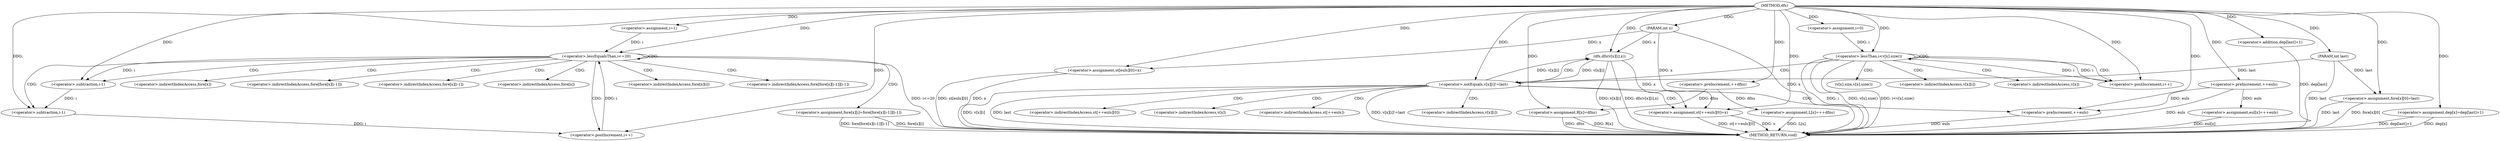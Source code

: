 digraph "dfs" {  
"1000101" [label = "(METHOD,dfs)" ]
"1000211" [label = "(METHOD_RETURN,void)" ]
"1000102" [label = "(PARAM,int x)" ]
"1000103" [label = "(PARAM,int last)" ]
"1000206" [label = "(<operator>.assignment,R[x]=dfns)" ]
"1000106" [label = "(<operator>.assignment,eul[x]=++euls)" ]
"1000127" [label = "(<operator>.assignment,dep[x]=dep[last]+1)" ]
"1000136" [label = "(<operator>.assignment,fore[x][0]=last)" ]
"1000145" [label = "(<operator>.assignment,i=1)" ]
"1000148" [label = "(<operator>.lessEqualsThan,i<=20)" ]
"1000151" [label = "(<operator>.postIncrement,i++)" ]
"1000153" [label = "(<operator>.assignment,fore[x][i]=fore[fore[x][i-1]][i-1])" ]
"1000174" [label = "(<operator>.assignment,i=0)" ]
"1000177" [label = "(<operator>.lessThan,i<v[x].size())" ]
"1000180" [label = "(<operator>.postIncrement,i++)" ]
"1000113" [label = "(<operator>.assignment,st[euls][0]=x)" ]
"1000120" [label = "(<operator>.assignment,L[x]=++dfns)" ]
"1000183" [label = "(<operator>.notEquals,v[x][i]!=last)" ]
"1000110" [label = "(<operator>.preIncrement,++euls)" ]
"1000131" [label = "(<operator>.addition,dep[last]+1)" ]
"1000191" [label = "(dfs,dfs(v[x][i],x))" ]
"1000198" [label = "(<operator>.assignment,st[++euls][0]=x)" ]
"1000124" [label = "(<operator>.preIncrement,++dfns)" ]
"1000169" [label = "(<operator>.subtraction,i-1)" ]
"1000166" [label = "(<operator>.subtraction,i-1)" ]
"1000202" [label = "(<operator>.preIncrement,++euls)" ]
"1000154" [label = "(<operator>.indirectIndexAccess,fore[x][i])" ]
"1000159" [label = "(<operator>.indirectIndexAccess,fore[fore[x][i-1]][i-1])" ]
"1000179" [label = "(v[x].size,v[x].size())" ]
"1000155" [label = "(<operator>.indirectIndexAccess,fore[x])" ]
"1000160" [label = "(<operator>.indirectIndexAccess,fore[fore[x][i-1]])" ]
"1000184" [label = "(<operator>.indirectIndexAccess,v[x][i])" ]
"1000162" [label = "(<operator>.indirectIndexAccess,fore[x][i-1])" ]
"1000185" [label = "(<operator>.indirectIndexAccess,v[x])" ]
"1000192" [label = "(<operator>.indirectIndexAccess,v[x][i])" ]
"1000199" [label = "(<operator>.indirectIndexAccess,st[++euls][0])" ]
"1000163" [label = "(<operator>.indirectIndexAccess,fore[x])" ]
"1000193" [label = "(<operator>.indirectIndexAccess,v[x])" ]
"1000200" [label = "(<operator>.indirectIndexAccess,st[++euls])" ]
  "1000102" -> "1000211"  [ label = "DDG: x"] 
  "1000103" -> "1000211"  [ label = "DDG: last"] 
  "1000106" -> "1000211"  [ label = "DDG: eul[x]"] 
  "1000110" -> "1000211"  [ label = "DDG: euls"] 
  "1000113" -> "1000211"  [ label = "DDG: st[euls][0]"] 
  "1000113" -> "1000211"  [ label = "DDG: x"] 
  "1000120" -> "1000211"  [ label = "DDG: L[x]"] 
  "1000127" -> "1000211"  [ label = "DDG: dep[x]"] 
  "1000131" -> "1000211"  [ label = "DDG: dep[last]"] 
  "1000127" -> "1000211"  [ label = "DDG: dep[last]+1"] 
  "1000136" -> "1000211"  [ label = "DDG: fore[x][0]"] 
  "1000136" -> "1000211"  [ label = "DDG: last"] 
  "1000148" -> "1000211"  [ label = "DDG: i<=20"] 
  "1000177" -> "1000211"  [ label = "DDG: i"] 
  "1000177" -> "1000211"  [ label = "DDG: v[x].size()"] 
  "1000177" -> "1000211"  [ label = "DDG: i<v[x].size()"] 
  "1000206" -> "1000211"  [ label = "DDG: R[x]"] 
  "1000206" -> "1000211"  [ label = "DDG: dfns"] 
  "1000183" -> "1000211"  [ label = "DDG: v[x][i]"] 
  "1000183" -> "1000211"  [ label = "DDG: last"] 
  "1000183" -> "1000211"  [ label = "DDG: v[x][i]!=last"] 
  "1000191" -> "1000211"  [ label = "DDG: v[x][i]"] 
  "1000191" -> "1000211"  [ label = "DDG: dfs(v[x][i],x)"] 
  "1000202" -> "1000211"  [ label = "DDG: euls"] 
  "1000198" -> "1000211"  [ label = "DDG: st[++euls][0]"] 
  "1000198" -> "1000211"  [ label = "DDG: x"] 
  "1000153" -> "1000211"  [ label = "DDG: fore[x][i]"] 
  "1000153" -> "1000211"  [ label = "DDG: fore[fore[x][i-1]][i-1]"] 
  "1000101" -> "1000102"  [ label = "DDG: "] 
  "1000101" -> "1000103"  [ label = "DDG: "] 
  "1000124" -> "1000206"  [ label = "DDG: dfns"] 
  "1000101" -> "1000206"  [ label = "DDG: "] 
  "1000101" -> "1000127"  [ label = "DDG: "] 
  "1000103" -> "1000136"  [ label = "DDG: last"] 
  "1000101" -> "1000136"  [ label = "DDG: "] 
  "1000101" -> "1000145"  [ label = "DDG: "] 
  "1000101" -> "1000174"  [ label = "DDG: "] 
  "1000110" -> "1000106"  [ label = "DDG: euls"] 
  "1000102" -> "1000113"  [ label = "DDG: x"] 
  "1000101" -> "1000113"  [ label = "DDG: "] 
  "1000145" -> "1000148"  [ label = "DDG: i"] 
  "1000151" -> "1000148"  [ label = "DDG: i"] 
  "1000101" -> "1000148"  [ label = "DDG: "] 
  "1000169" -> "1000151"  [ label = "DDG: i"] 
  "1000101" -> "1000151"  [ label = "DDG: "] 
  "1000174" -> "1000177"  [ label = "DDG: i"] 
  "1000180" -> "1000177"  [ label = "DDG: i"] 
  "1000101" -> "1000177"  [ label = "DDG: "] 
  "1000177" -> "1000180"  [ label = "DDG: i"] 
  "1000101" -> "1000180"  [ label = "DDG: "] 
  "1000101" -> "1000110"  [ label = "DDG: "] 
  "1000124" -> "1000120"  [ label = "DDG: dfns"] 
  "1000101" -> "1000131"  [ label = "DDG: "] 
  "1000191" -> "1000183"  [ label = "DDG: v[x][i]"] 
  "1000103" -> "1000183"  [ label = "DDG: last"] 
  "1000101" -> "1000183"  [ label = "DDG: "] 
  "1000191" -> "1000198"  [ label = "DDG: x"] 
  "1000102" -> "1000198"  [ label = "DDG: x"] 
  "1000101" -> "1000198"  [ label = "DDG: "] 
  "1000101" -> "1000124"  [ label = "DDG: "] 
  "1000166" -> "1000169"  [ label = "DDG: i"] 
  "1000101" -> "1000169"  [ label = "DDG: "] 
  "1000183" -> "1000191"  [ label = "DDG: v[x][i]"] 
  "1000102" -> "1000191"  [ label = "DDG: x"] 
  "1000101" -> "1000191"  [ label = "DDG: "] 
  "1000148" -> "1000166"  [ label = "DDG: i"] 
  "1000101" -> "1000166"  [ label = "DDG: "] 
  "1000110" -> "1000202"  [ label = "DDG: euls"] 
  "1000101" -> "1000202"  [ label = "DDG: "] 
  "1000148" -> "1000153"  [ label = "CDG: "] 
  "1000148" -> "1000166"  [ label = "CDG: "] 
  "1000148" -> "1000148"  [ label = "CDG: "] 
  "1000148" -> "1000169"  [ label = "CDG: "] 
  "1000148" -> "1000163"  [ label = "CDG: "] 
  "1000148" -> "1000159"  [ label = "CDG: "] 
  "1000148" -> "1000155"  [ label = "CDG: "] 
  "1000148" -> "1000154"  [ label = "CDG: "] 
  "1000148" -> "1000151"  [ label = "CDG: "] 
  "1000148" -> "1000160"  [ label = "CDG: "] 
  "1000148" -> "1000162"  [ label = "CDG: "] 
  "1000177" -> "1000180"  [ label = "CDG: "] 
  "1000177" -> "1000183"  [ label = "CDG: "] 
  "1000177" -> "1000179"  [ label = "CDG: "] 
  "1000177" -> "1000184"  [ label = "CDG: "] 
  "1000177" -> "1000177"  [ label = "CDG: "] 
  "1000177" -> "1000185"  [ label = "CDG: "] 
  "1000183" -> "1000200"  [ label = "CDG: "] 
  "1000183" -> "1000191"  [ label = "CDG: "] 
  "1000183" -> "1000199"  [ label = "CDG: "] 
  "1000183" -> "1000202"  [ label = "CDG: "] 
  "1000183" -> "1000193"  [ label = "CDG: "] 
  "1000183" -> "1000192"  [ label = "CDG: "] 
  "1000183" -> "1000198"  [ label = "CDG: "] 
}
